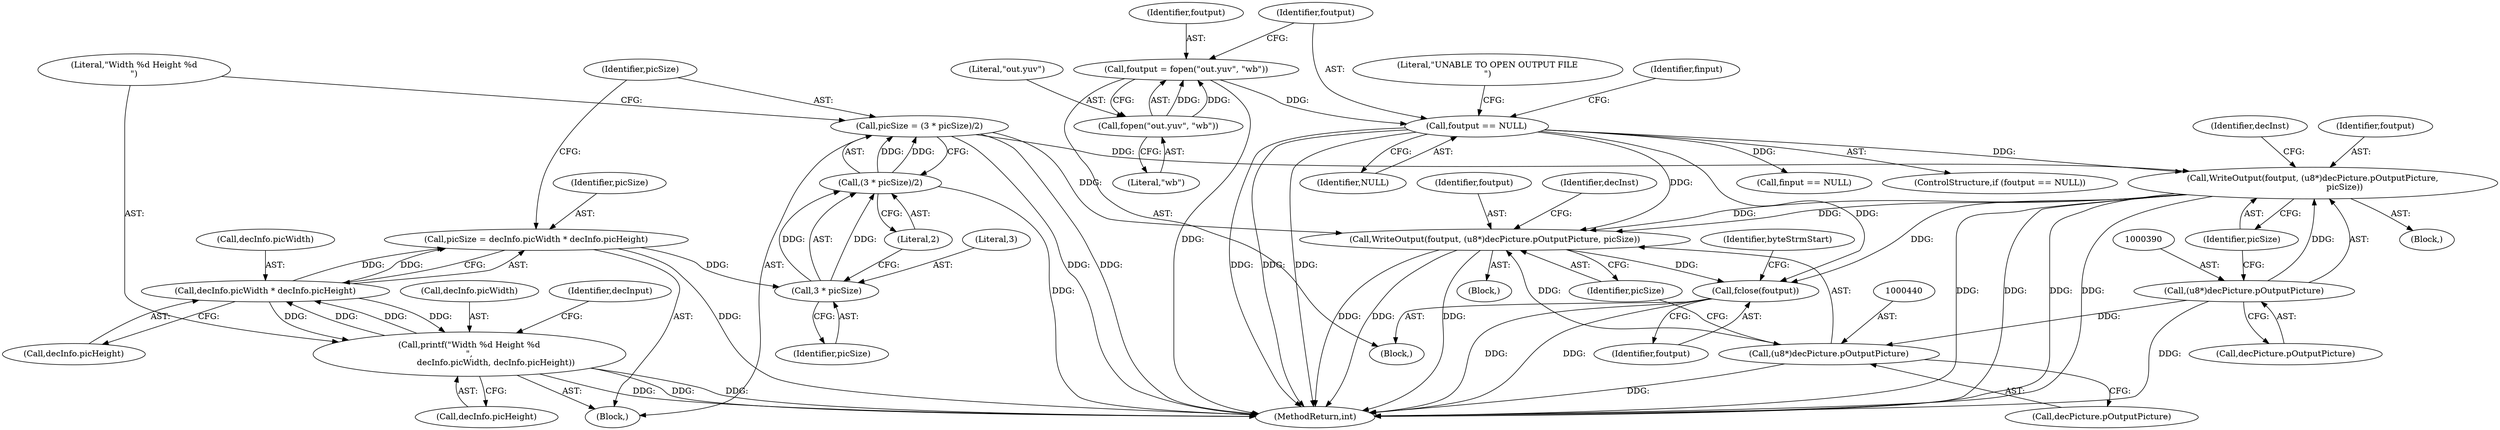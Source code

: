 digraph "0_Android_2b6f22dc64d456471a1dc6df09d515771d1427c8_1@API" {
"1000447" [label="(Call,fclose(foutput))"];
"1000387" [label="(Call,WriteOutput(foutput, (u8*)decPicture.pOutputPicture,\n                        picSize))"];
"1000165" [label="(Call,foutput == NULL)"];
"1000159" [label="(Call,foutput = fopen(\"out.yuv\", \"wb\"))"];
"1000161" [label="(Call,fopen(\"out.yuv\", \"wb\"))"];
"1000389" [label="(Call,(u8*)decPicture.pOutputPicture)"];
"1000304" [label="(Call,picSize = (3 * picSize)/2)"];
"1000306" [label="(Call,(3 * picSize)/2)"];
"1000307" [label="(Call,3 * picSize)"];
"1000295" [label="(Call,picSize = decInfo.picWidth * decInfo.picHeight)"];
"1000297" [label="(Call,decInfo.picWidth * decInfo.picHeight)"];
"1000311" [label="(Call,printf(\"Width %d Height %d\n\",\n                    decInfo.picWidth, decInfo.picHeight))"];
"1000437" [label="(Call,WriteOutput(foutput, (u8*)decPicture.pOutputPicture, picSize))"];
"1000439" [label="(Call,(u8*)decPicture.pOutputPicture)"];
"1000161" [label="(Call,fopen(\"out.yuv\", \"wb\"))"];
"1000438" [label="(Identifier,foutput)"];
"1000388" [label="(Identifier,foutput)"];
"1000280" [label="(Block,)"];
"1000321" [label="(Identifier,decInput)"];
"1000310" [label="(Literal,2)"];
"1000313" [label="(Call,decInfo.picWidth)"];
"1000420" [label="(Block,)"];
"1000389" [label="(Call,(u8*)decPicture.pOutputPicture)"];
"1000184" [label="(Call,finput == NULL)"];
"1000309" [label="(Identifier,picSize)"];
"1000295" [label="(Call,picSize = decInfo.picWidth * decInfo.picHeight)"];
"1000296" [label="(Identifier,picSize)"];
"1000166" [label="(Identifier,foutput)"];
"1000164" [label="(ControlStructure,if (foutput == NULL))"];
"1000447" [label="(Call,fclose(foutput))"];
"1000159" [label="(Call,foutput = fopen(\"out.yuv\", \"wb\"))"];
"1000439" [label="(Call,(u8*)decPicture.pOutputPicture)"];
"1000453" [label="(MethodReturn,int)"];
"1000162" [label="(Literal,\"out.yuv\")"];
"1000441" [label="(Call,decPicture.pOutputPicture)"];
"1000311" [label="(Call,printf(\"Width %d Height %d\n\",\n                    decInfo.picWidth, decInfo.picHeight))"];
"1000415" [label="(Identifier,decInst)"];
"1000370" [label="(Block,)"];
"1000301" [label="(Call,decInfo.picHeight)"];
"1000170" [label="(Literal,\"UNABLE TO OPEN OUTPUT FILE\n\")"];
"1000387" [label="(Call,WriteOutput(foutput, (u8*)decPicture.pOutputPicture,\n                        picSize))"];
"1000306" [label="(Call,(3 * picSize)/2)"];
"1000175" [label="(Identifier,finput)"];
"1000437" [label="(Call,WriteOutput(foutput, (u8*)decPicture.pOutputPicture, picSize))"];
"1000298" [label="(Call,decInfo.picWidth)"];
"1000163" [label="(Literal,\"wb\")"];
"1000312" [label="(Literal,\"Width %d Height %d\n\")"];
"1000450" [label="(Identifier,byteStrmStart)"];
"1000297" [label="(Call,decInfo.picWidth * decInfo.picHeight)"];
"1000132" [label="(Block,)"];
"1000304" [label="(Call,picSize = (3 * picSize)/2)"];
"1000365" [label="(Identifier,decInst)"];
"1000448" [label="(Identifier,foutput)"];
"1000305" [label="(Identifier,picSize)"];
"1000308" [label="(Literal,3)"];
"1000394" [label="(Identifier,picSize)"];
"1000160" [label="(Identifier,foutput)"];
"1000307" [label="(Call,3 * picSize)"];
"1000444" [label="(Identifier,picSize)"];
"1000316" [label="(Call,decInfo.picHeight)"];
"1000167" [label="(Identifier,NULL)"];
"1000391" [label="(Call,decPicture.pOutputPicture)"];
"1000165" [label="(Call,foutput == NULL)"];
"1000447" -> "1000132"  [label="AST: "];
"1000447" -> "1000448"  [label="CFG: "];
"1000448" -> "1000447"  [label="AST: "];
"1000450" -> "1000447"  [label="CFG: "];
"1000447" -> "1000453"  [label="DDG: "];
"1000447" -> "1000453"  [label="DDG: "];
"1000387" -> "1000447"  [label="DDG: "];
"1000165" -> "1000447"  [label="DDG: "];
"1000437" -> "1000447"  [label="DDG: "];
"1000387" -> "1000370"  [label="AST: "];
"1000387" -> "1000394"  [label="CFG: "];
"1000388" -> "1000387"  [label="AST: "];
"1000389" -> "1000387"  [label="AST: "];
"1000394" -> "1000387"  [label="AST: "];
"1000365" -> "1000387"  [label="CFG: "];
"1000387" -> "1000453"  [label="DDG: "];
"1000387" -> "1000453"  [label="DDG: "];
"1000387" -> "1000453"  [label="DDG: "];
"1000387" -> "1000453"  [label="DDG: "];
"1000165" -> "1000387"  [label="DDG: "];
"1000389" -> "1000387"  [label="DDG: "];
"1000304" -> "1000387"  [label="DDG: "];
"1000387" -> "1000437"  [label="DDG: "];
"1000387" -> "1000437"  [label="DDG: "];
"1000165" -> "1000164"  [label="AST: "];
"1000165" -> "1000167"  [label="CFG: "];
"1000166" -> "1000165"  [label="AST: "];
"1000167" -> "1000165"  [label="AST: "];
"1000170" -> "1000165"  [label="CFG: "];
"1000175" -> "1000165"  [label="CFG: "];
"1000165" -> "1000453"  [label="DDG: "];
"1000165" -> "1000453"  [label="DDG: "];
"1000165" -> "1000453"  [label="DDG: "];
"1000159" -> "1000165"  [label="DDG: "];
"1000165" -> "1000184"  [label="DDG: "];
"1000165" -> "1000437"  [label="DDG: "];
"1000159" -> "1000132"  [label="AST: "];
"1000159" -> "1000161"  [label="CFG: "];
"1000160" -> "1000159"  [label="AST: "];
"1000161" -> "1000159"  [label="AST: "];
"1000166" -> "1000159"  [label="CFG: "];
"1000159" -> "1000453"  [label="DDG: "];
"1000161" -> "1000159"  [label="DDG: "];
"1000161" -> "1000159"  [label="DDG: "];
"1000161" -> "1000163"  [label="CFG: "];
"1000162" -> "1000161"  [label="AST: "];
"1000163" -> "1000161"  [label="AST: "];
"1000389" -> "1000391"  [label="CFG: "];
"1000390" -> "1000389"  [label="AST: "];
"1000391" -> "1000389"  [label="AST: "];
"1000394" -> "1000389"  [label="CFG: "];
"1000389" -> "1000453"  [label="DDG: "];
"1000389" -> "1000439"  [label="DDG: "];
"1000304" -> "1000280"  [label="AST: "];
"1000304" -> "1000306"  [label="CFG: "];
"1000305" -> "1000304"  [label="AST: "];
"1000306" -> "1000304"  [label="AST: "];
"1000312" -> "1000304"  [label="CFG: "];
"1000304" -> "1000453"  [label="DDG: "];
"1000304" -> "1000453"  [label="DDG: "];
"1000306" -> "1000304"  [label="DDG: "];
"1000306" -> "1000304"  [label="DDG: "];
"1000304" -> "1000437"  [label="DDG: "];
"1000306" -> "1000310"  [label="CFG: "];
"1000307" -> "1000306"  [label="AST: "];
"1000310" -> "1000306"  [label="AST: "];
"1000306" -> "1000453"  [label="DDG: "];
"1000307" -> "1000306"  [label="DDG: "];
"1000307" -> "1000306"  [label="DDG: "];
"1000307" -> "1000309"  [label="CFG: "];
"1000308" -> "1000307"  [label="AST: "];
"1000309" -> "1000307"  [label="AST: "];
"1000310" -> "1000307"  [label="CFG: "];
"1000295" -> "1000307"  [label="DDG: "];
"1000295" -> "1000280"  [label="AST: "];
"1000295" -> "1000297"  [label="CFG: "];
"1000296" -> "1000295"  [label="AST: "];
"1000297" -> "1000295"  [label="AST: "];
"1000305" -> "1000295"  [label="CFG: "];
"1000295" -> "1000453"  [label="DDG: "];
"1000297" -> "1000295"  [label="DDG: "];
"1000297" -> "1000295"  [label="DDG: "];
"1000297" -> "1000301"  [label="CFG: "];
"1000298" -> "1000297"  [label="AST: "];
"1000301" -> "1000297"  [label="AST: "];
"1000311" -> "1000297"  [label="DDG: "];
"1000311" -> "1000297"  [label="DDG: "];
"1000297" -> "1000311"  [label="DDG: "];
"1000297" -> "1000311"  [label="DDG: "];
"1000311" -> "1000280"  [label="AST: "];
"1000311" -> "1000316"  [label="CFG: "];
"1000312" -> "1000311"  [label="AST: "];
"1000313" -> "1000311"  [label="AST: "];
"1000316" -> "1000311"  [label="AST: "];
"1000321" -> "1000311"  [label="CFG: "];
"1000311" -> "1000453"  [label="DDG: "];
"1000311" -> "1000453"  [label="DDG: "];
"1000311" -> "1000453"  [label="DDG: "];
"1000437" -> "1000420"  [label="AST: "];
"1000437" -> "1000444"  [label="CFG: "];
"1000438" -> "1000437"  [label="AST: "];
"1000439" -> "1000437"  [label="AST: "];
"1000444" -> "1000437"  [label="AST: "];
"1000415" -> "1000437"  [label="CFG: "];
"1000437" -> "1000453"  [label="DDG: "];
"1000437" -> "1000453"  [label="DDG: "];
"1000437" -> "1000453"  [label="DDG: "];
"1000439" -> "1000437"  [label="DDG: "];
"1000439" -> "1000441"  [label="CFG: "];
"1000440" -> "1000439"  [label="AST: "];
"1000441" -> "1000439"  [label="AST: "];
"1000444" -> "1000439"  [label="CFG: "];
"1000439" -> "1000453"  [label="DDG: "];
}
